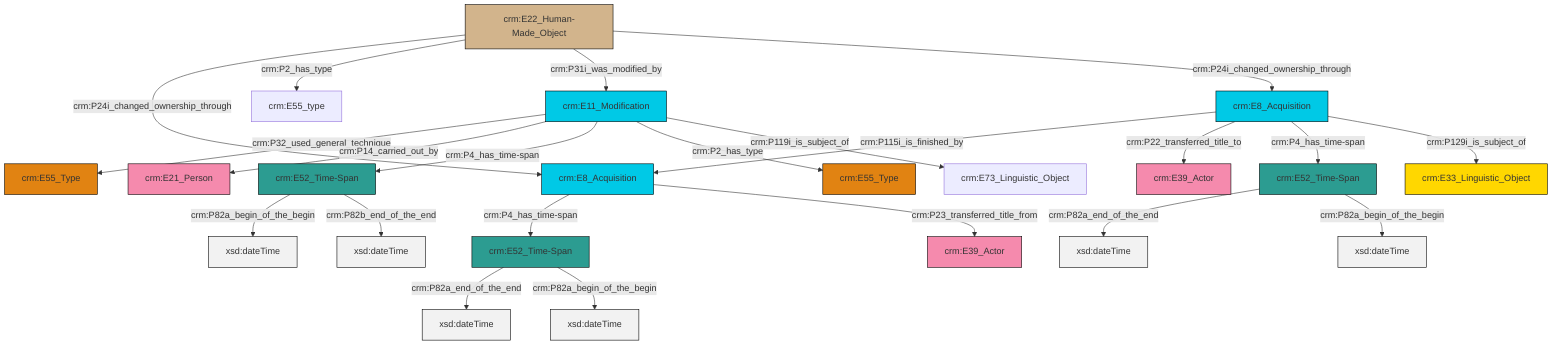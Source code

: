 graph TD
classDef Literal fill:#f2f2f2,stroke:#000000;
classDef CRM_Entity fill:#FFFFFF,stroke:#000000;
classDef Temporal_Entity fill:#00C9E6, stroke:#000000;
classDef Type fill:#E18312, stroke:#000000;
classDef Time-Span fill:#2C9C91, stroke:#000000;
classDef Appellation fill:#FFEB7F, stroke:#000000;
classDef Place fill:#008836, stroke:#000000;
classDef Persistent_Item fill:#B266B2, stroke:#000000;
classDef Conceptual_Object fill:#FFD700, stroke:#000000;
classDef Physical_Thing fill:#D2B48C, stroke:#000000;
classDef Actor fill:#f58aad, stroke:#000000;
classDef PC_Classes fill:#4ce600, stroke:#000000;
classDef Multi fill:#cccccc,stroke:#000000;

2["crm:E52_Time-Span"]:::Time-Span -->|crm:P82a_end_of_the_end| 3[xsd:dateTime]:::Literal
4["crm:E52_Time-Span"]:::Time-Span -->|crm:P82a_begin_of_the_begin| 5[xsd:dateTime]:::Literal
6["crm:E52_Time-Span"]:::Time-Span -->|crm:P82a_end_of_the_end| 7[xsd:dateTime]:::Literal
10["crm:E22_Human-Made_Object"]:::Physical_Thing -->|crm:P24i_changed_ownership_through| 11["crm:E8_Acquisition"]:::Temporal_Entity
11["crm:E8_Acquisition"]:::Temporal_Entity -->|crm:P4_has_time-span| 6["crm:E52_Time-Span"]:::Time-Span
14["crm:E11_Modification"]:::Temporal_Entity -->|crm:P32_used_general_technique| 15["crm:E55_Type"]:::Type
10["crm:E22_Human-Made_Object"]:::Physical_Thing -->|crm:P2_has_type| 0["crm:E55_type"]:::Default
11["crm:E8_Acquisition"]:::Temporal_Entity -->|crm:P23_transferred_title_from| 17["crm:E39_Actor"]:::Actor
10["crm:E22_Human-Made_Object"]:::Physical_Thing -->|crm:P31i_was_modified_by| 14["crm:E11_Modification"]:::Temporal_Entity
14["crm:E11_Modification"]:::Temporal_Entity -->|crm:P14_carried_out_by| 12["crm:E21_Person"]:::Actor
14["crm:E11_Modification"]:::Temporal_Entity -->|crm:P4_has_time-span| 4["crm:E52_Time-Span"]:::Time-Span
21["crm:E8_Acquisition"]:::Temporal_Entity -->|crm:P115i_is_finished_by| 11["crm:E8_Acquisition"]:::Temporal_Entity
21["crm:E8_Acquisition"]:::Temporal_Entity -->|crm:P22_transferred_title_to| 8["crm:E39_Actor"]:::Actor
21["crm:E8_Acquisition"]:::Temporal_Entity -->|crm:P4_has_time-span| 2["crm:E52_Time-Span"]:::Time-Span
4["crm:E52_Time-Span"]:::Time-Span -->|crm:P82b_end_of_the_end| 30[xsd:dateTime]:::Literal
21["crm:E8_Acquisition"]:::Temporal_Entity -->|crm:P129i_is_subject_of| 23["crm:E33_Linguistic_Object"]:::Conceptual_Object
6["crm:E52_Time-Span"]:::Time-Span -->|crm:P82a_begin_of_the_begin| 31[xsd:dateTime]:::Literal
10["crm:E22_Human-Made_Object"]:::Physical_Thing -->|crm:P24i_changed_ownership_through| 21["crm:E8_Acquisition"]:::Temporal_Entity
2["crm:E52_Time-Span"]:::Time-Span -->|crm:P82a_begin_of_the_begin| 32[xsd:dateTime]:::Literal
14["crm:E11_Modification"]:::Temporal_Entity -->|crm:P2_has_type| 34["crm:E55_Type"]:::Type
14["crm:E11_Modification"]:::Temporal_Entity -->|crm:P119i_is_subject_of| 25["crm:E73_Linguistic_Object"]:::Default